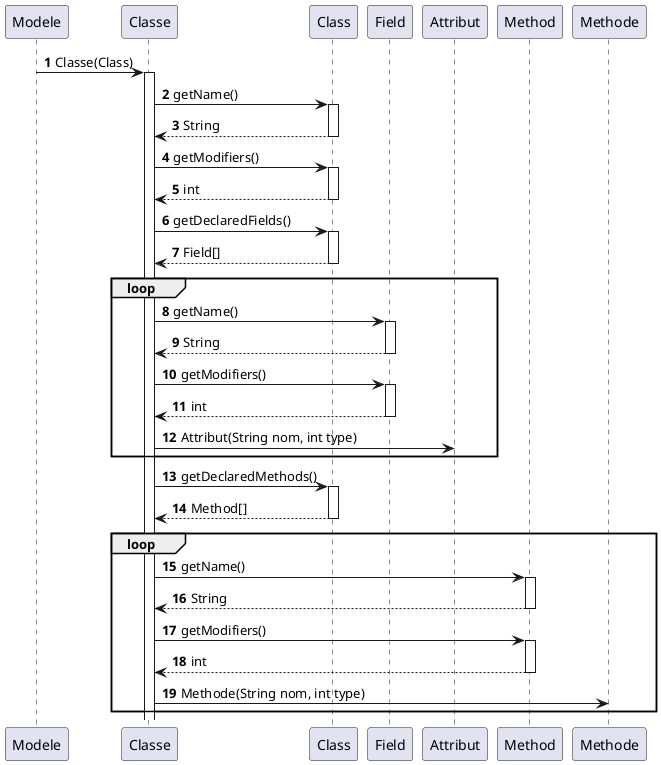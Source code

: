 @startuml
'https://plantuml.com/sequence-diagram

autonumber

Modele -> Classe: Classe(Class)
activate Classe
Classe -> Class: getName()
activate Class
Class --> Classe:String
deactivate Class
Classe -> Class: getModifiers()
activate Class
Class --> Classe:int
deactivate Class
Classe -> Class:getDeclaredFields()
activate Class
Class --> Classe:Field[]
deactivate Class
loop
Classe -> Field:getName()
activate Field
Field --> Classe:String
deactivate Field
Classe -> Field:getModifiers()
activate Field
Field --> Classe:int
deactivate Field
Classe -> Attribut: Attribut(String nom, int type)
end
Classe -> Class:getDeclaredMethods()
activate Class
Class --> Classe:Method[]
deactivate Class
loop
Classe -> Method:getName()
activate Method
Method --> Classe:String
deactivate Method
Classe -> Method:getModifiers()
activate Method
Method --> Classe:int
deactivate Method
Classe -> Methode: Methode(String nom, int type)
end

@enduml